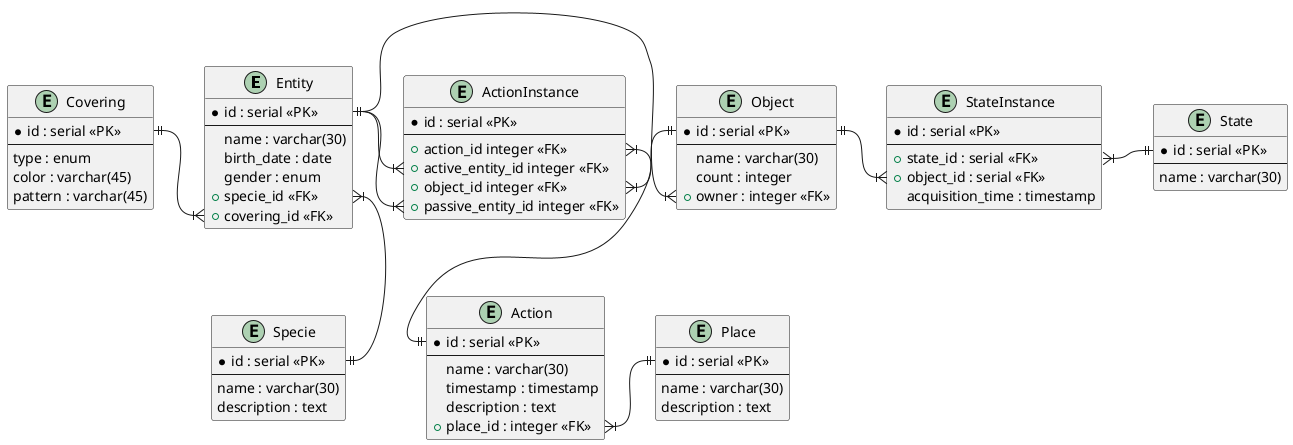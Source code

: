@startuml name

entity Entity {
   * id : serial «PK»
   ---
   name : varchar(30)
   birth_date : date
   gender : enum
   + specie_id «FK»
   + covering_id «FK»
}

entity Covering {
   * id : serial «PK»
   ---
   type : enum
   color : varchar(45)
   pattern : varchar(45)
}

entity Action {
   * id : serial «PK»
   ---
   name : varchar(30)
   timestamp : timestamp
   description : text
   + place_id : integer «FK»
}

entity Place {
   * id : serial «PK»
   ---
   name : varchar(30)
   description : text
}

entity Object {
   * id : serial «PK»
   ---
   name : varchar(30)
   count : integer
   + owner : integer «FK»
}

entity State {
   * id : serial «PK»
   ---
   name : varchar(30)
}

entity Specie {
   * id : serial «PK»
   ---
   name : varchar(30)
   description : text
}

entity ActionInstance {
   * id : serial «PK»
   ---
   + action_id integer «FK»
   + active_entity_id integer «FK»
   + object_id integer «FK»
   + passive_entity_id integer «FK»
}

entity StateInstance {
   * id : serial «PK»
   ---
   + state_id : serial «FK»
   + object_id : serial «FK»
   acquisition_time : timestamp
}

Entity::specie_id }|-d-|| Specie::id
ActionInstance::active_entity_id }|-l-|| Entity::id
ActionInstance::passive_entity_id }|-d-|| Entity::id
Entity::covering_id }|-l-|| Covering::id
StateInstance::state_id }|-r-|| State::id
StateInstance::object_id }|-l-|| Object::id
ActionInstance::action_id }|--|| Action::id
ActionInstance::object_id }|-r-|| Object::id
Action::place_id }|-r-|| Place::id
Object::owner }|-l-|| Entity::id
@enduml